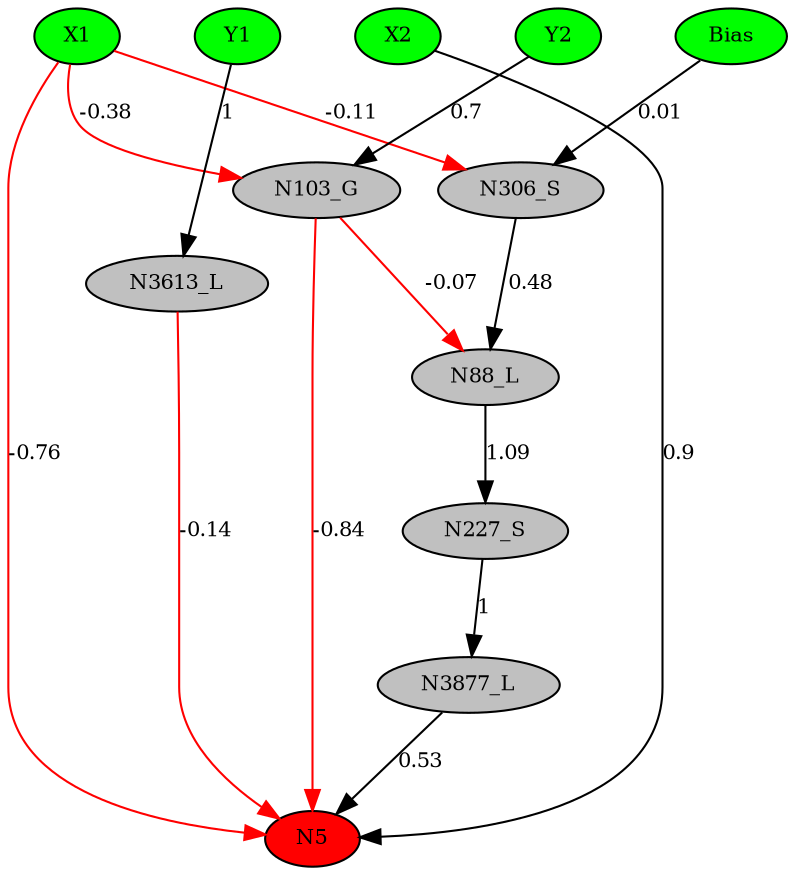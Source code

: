 digraph g { 
N0 [shape=ellipse, label=Bias,fontsize=10,height=0.1,width=0.1,style=filled,fillcolor=green]
N1[shape=ellipse label=X1,fontsize=10,height=0.1,width=0.1,style=filled,fillcolor=green]
N2[shape=ellipse label=Y1,fontsize=10,height=0.1,width=0.1,style=filled,fillcolor=green]
N3[shape=ellipse label=X2,fontsize=10,height=0.1,width=0.1,style=filled,fillcolor=green]
N4[shape=ellipse label=Y2,fontsize=10,height=0.1,width=0.1,style=filled,fillcolor=green]
N5[shape=ellipse,fontsize = 10, height = 0.1, width = 0.1, style = filled, fillcolor = red]
N88[shape=ellipse, label=N88_L,fontsize=10,height=0.1,width=0.1,style=filled,fillcolor=gray]
N103[shape=ellipse, label=N103_G,fontsize=10,height=0.1,width=0.1,style=filled,fillcolor=gray]
N227[shape=ellipse, label=N227_S,fontsize=10,height=0.1,width=0.1,style=filled,fillcolor=gray]
N306[shape=ellipse, label=N306_S,fontsize=10,height=0.1,width=0.1,style=filled,fillcolor=gray]
N3613[shape=ellipse, label=N3613_L,fontsize=10,height=0.1,width=0.1,style=filled,fillcolor=gray]
N3877[shape=ellipse, label=N3877_L,fontsize=10,height=0.1,width=0.1,style=filled,fillcolor=gray]
N1 -> N5 [color=red] [arrowType=inv][ label=-0.76,fontsize=10]
N3 -> N5 [color=black] [ label=0.9,fontsize=10]
N4 -> N103 [color=black] [ label=0.7,fontsize=10]
N103 -> N5 [color=red] [arrowType=inv][ label=-0.84,fontsize=10]
N1 -> N103 [color=red] [arrowType=inv][ label=-0.38,fontsize=10]
N103 -> N88 [color=red] [arrowType=inv][ label=-0.07,fontsize=10]
N88 -> N227 [color=black] [ label=1.09,fontsize=10]
N0 -> N306 [color=black] [ label=0.01,fontsize=10]
N306 -> N88 [color=black] [ label=0.48,fontsize=10]
N1 -> N306 [color=red] [arrowType=inv][ label=-0.11,fontsize=10]
N2 -> N3613 [color=black] [ label=1,fontsize=10]
N3613 -> N5 [color=red] [arrowType=inv][ label=-0.14,fontsize=10]
N227 -> N3877 [color=black] [ label=1,fontsize=10]
N3877 -> N5 [color=black] [ label=0.53,fontsize=10]
 { rank=same; 
N5
 } 
 { rank=same; 
N1 ->N2 ->N3 ->N4 ->N0 [style=invis]
 } 
}
